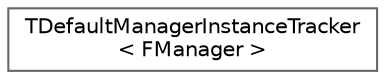 digraph "Graphical Class Hierarchy"
{
 // INTERACTIVE_SVG=YES
 // LATEX_PDF_SIZE
  bgcolor="transparent";
  edge [fontname=Helvetica,fontsize=10,labelfontname=Helvetica,labelfontsize=10];
  node [fontname=Helvetica,fontsize=10,shape=box,height=0.2,width=0.4];
  rankdir="LR";
  Node0 [id="Node000000",label="TDefaultManagerInstanceTracker\l\< FManager \>",height=0.2,width=0.4,color="grey40", fillcolor="white", style="filled",URL="$d1/df8/structTDefaultManagerInstanceTracker.html",tooltip=" "];
}
